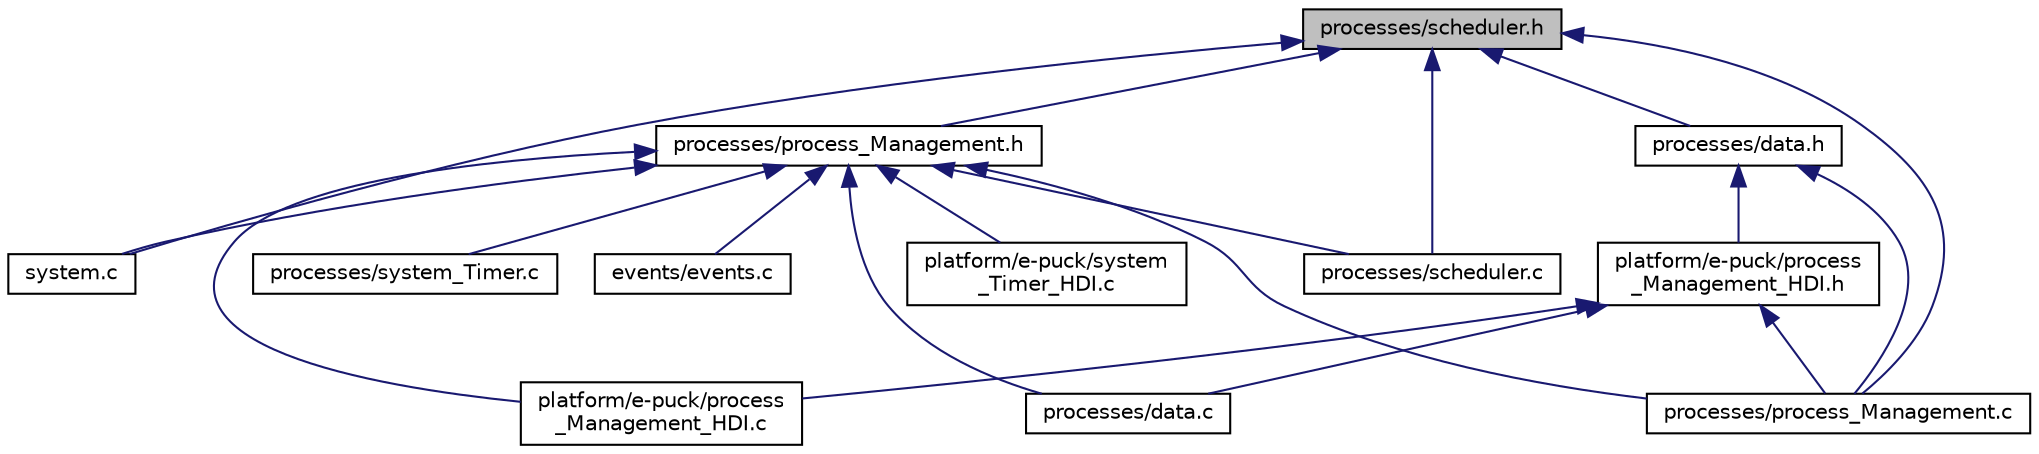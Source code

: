 digraph "processes/scheduler.h"
{
  edge [fontname="Helvetica",fontsize="10",labelfontname="Helvetica",labelfontsize="10"];
  node [fontname="Helvetica",fontsize="10",shape=record];
  Node1 [label="processes/scheduler.h",height=0.2,width=0.4,color="black", fillcolor="grey75", style="filled", fontcolor="black"];
  Node1 -> Node2 [dir="back",color="midnightblue",fontsize="10",style="solid"];
  Node2 [label="system.c",height=0.2,width=0.4,color="black", fillcolor="white", style="filled",URL="$d4/dfd/system_8c.html",tooltip="defines functions to initialise and start OpenSwarm. "];
  Node1 -> Node3 [dir="back",color="midnightblue",fontsize="10",style="solid"];
  Node3 [label="processes/process_Management.h",height=0.2,width=0.4,color="black", fillcolor="white", style="filled",URL="$dd/de5/process__Management_8h.html",tooltip="This file includes all functions wich are needed to manage processes (e.g. task creation, switching, termination) "];
  Node3 -> Node2 [dir="back",color="midnightblue",fontsize="10",style="solid"];
  Node3 -> Node4 [dir="back",color="midnightblue",fontsize="10",style="solid"];
  Node4 [label="events/events.c",height=0.2,width=0.4,color="black", fillcolor="white", style="filled",URL="$de/deb/events_8c.html",tooltip="defines functions to create, (un)subscribe, (un)register, and delete events and related handler..."];
  Node3 -> Node5 [dir="back",color="midnightblue",fontsize="10",style="solid"];
  Node5 [label="platform/e-puck/process\l_Management_HDI.c",height=0.2,width=0.4,color="black", fillcolor="white", style="filled",URL="$d2/d78/process__Management__HDI_8c.html",tooltip="Hardware dependent implementations to manage processes (e.g. task swichting) "];
  Node3 -> Node6 [dir="back",color="midnightblue",fontsize="10",style="solid"];
  Node6 [label="platform/e-puck/system\l_Timer_HDI.c",height=0.2,width=0.4,color="black", fillcolor="white", style="filled",URL="$d7/de8/system__Timer__HDI_8c.html",tooltip="Hardware dependent implementations to initialise, configure and the operating system. "];
  Node3 -> Node7 [dir="back",color="midnightblue",fontsize="10",style="solid"];
  Node7 [label="processes/data.c",height=0.2,width=0.4,color="black", fillcolor="white", style="filled",URL="$de/da9/data_8c.html",tooltip="This file includes all functions which are needed to manage data structures needed by the processes m..."];
  Node3 -> Node8 [dir="back",color="midnightblue",fontsize="10",style="solid"];
  Node8 [label="processes/process_Management.c",height=0.2,width=0.4,color="black", fillcolor="white", style="filled",URL="$da/d14/process__Management_8c.html",tooltip="This file includes all functions wich are needed to manage processes (e.g. task swichting) ..."];
  Node3 -> Node9 [dir="back",color="midnightblue",fontsize="10",style="solid"];
  Node9 [label="processes/scheduler.c",height=0.2,width=0.4,color="black", fillcolor="white", style="filled",URL="$dd/d6c/scheduler_8c.html",tooltip="This file includes all functions wich are needed to specify a scheduling algorithm. "];
  Node3 -> Node10 [dir="back",color="midnightblue",fontsize="10",style="solid"];
  Node10 [label="processes/system_Timer.c",height=0.2,width=0.4,color="black", fillcolor="white", style="filled",URL="$de/dfb/system__Timer_8c.html",tooltip="This file includes all hardware dependent functions, which are nesessary to initialise, configure and run the system Time. "];
  Node1 -> Node11 [dir="back",color="midnightblue",fontsize="10",style="solid"];
  Node11 [label="processes/data.h",height=0.2,width=0.4,color="black", fillcolor="white", style="filled",URL="$d2/dbd/data_8h.html",tooltip="This file includes all functions which are needed to manage data structures needed by the processes m..."];
  Node11 -> Node12 [dir="back",color="midnightblue",fontsize="10",style="solid"];
  Node12 [label="platform/e-puck/process\l_Management_HDI.h",height=0.2,width=0.4,color="black", fillcolor="white", style="filled",URL="$de/dad/process__Management__HDI_8h.html",tooltip="Hardware dependent implementations to manage processes (e.g. task swichting) "];
  Node12 -> Node5 [dir="back",color="midnightblue",fontsize="10",style="solid"];
  Node12 -> Node7 [dir="back",color="midnightblue",fontsize="10",style="solid"];
  Node12 -> Node8 [dir="back",color="midnightblue",fontsize="10",style="solid"];
  Node11 -> Node8 [dir="back",color="midnightblue",fontsize="10",style="solid"];
  Node1 -> Node8 [dir="back",color="midnightblue",fontsize="10",style="solid"];
  Node1 -> Node9 [dir="back",color="midnightblue",fontsize="10",style="solid"];
}
